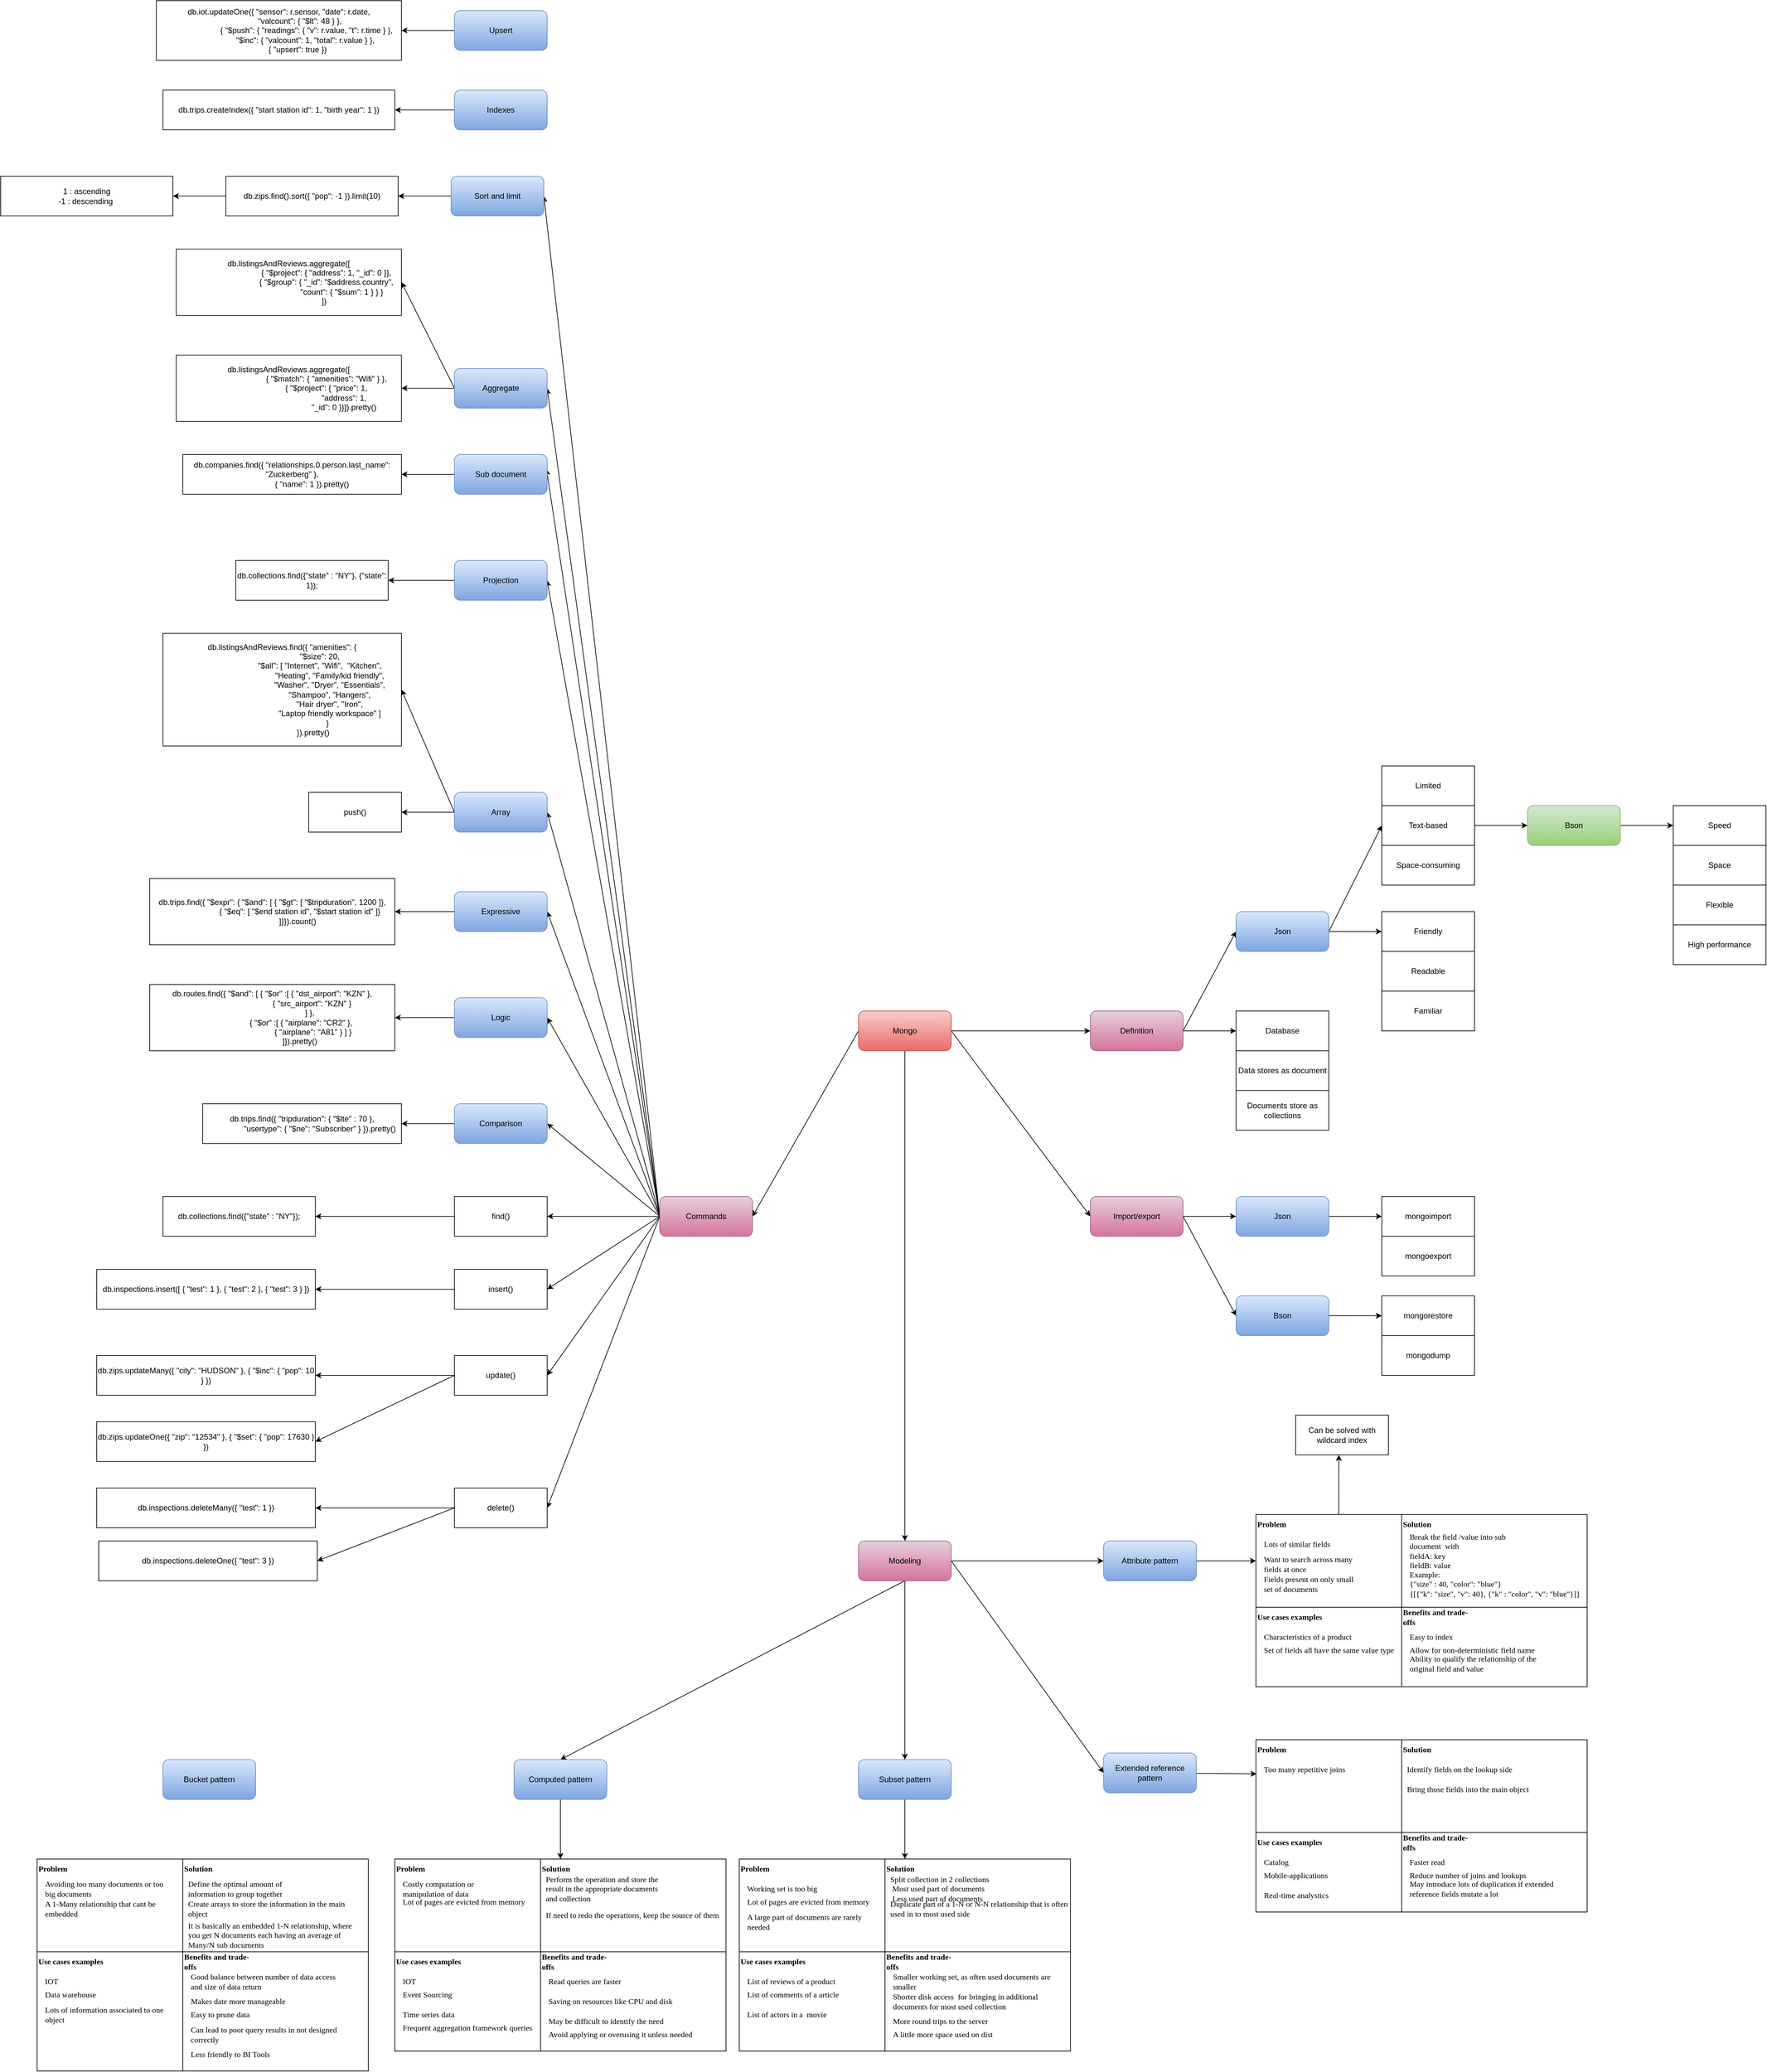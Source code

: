 <mxfile version="15.4.3" type="github">
  <diagram id="vCIeHMtV7OoR4bKzs3Se" name="Page-1">
    <mxGraphModel dx="3018" dy="3072" grid="1" gridSize="10" guides="1" tooltips="1" connect="1" arrows="1" fold="1" page="1" pageScale="1" pageWidth="827" pageHeight="1169" math="0" shadow="0">
      <root>
        <mxCell id="0" />
        <mxCell id="1" parent="0" />
        <mxCell id="be_BAzCO2mw0nIDdy5Vo-3" value="" style="edgeStyle=orthogonalEdgeStyle;rounded=0;orthogonalLoop=1;jettySize=auto;html=1;" edge="1" parent="1" source="be_BAzCO2mw0nIDdy5Vo-1" target="be_BAzCO2mw0nIDdy5Vo-2">
          <mxGeometry relative="1" as="geometry" />
        </mxCell>
        <mxCell id="be_BAzCO2mw0nIDdy5Vo-29" style="edgeStyle=none;rounded=0;orthogonalLoop=1;jettySize=auto;html=1;exitX=1;exitY=0.5;exitDx=0;exitDy=0;entryX=0;entryY=0.5;entryDx=0;entryDy=0;" edge="1" parent="1" source="be_BAzCO2mw0nIDdy5Vo-1" target="be_BAzCO2mw0nIDdy5Vo-28">
          <mxGeometry relative="1" as="geometry" />
        </mxCell>
        <mxCell id="be_BAzCO2mw0nIDdy5Vo-41" style="edgeStyle=none;rounded=0;orthogonalLoop=1;jettySize=auto;html=1;exitX=0;exitY=0.5;exitDx=0;exitDy=0;entryX=1;entryY=0.5;entryDx=0;entryDy=0;" edge="1" parent="1" source="be_BAzCO2mw0nIDdy5Vo-1" target="be_BAzCO2mw0nIDdy5Vo-40">
          <mxGeometry relative="1" as="geometry" />
        </mxCell>
        <mxCell id="be_BAzCO2mw0nIDdy5Vo-111" value="" style="edgeStyle=none;rounded=0;orthogonalLoop=1;jettySize=auto;html=1;fontFamily=Verdana;" edge="1" parent="1" source="be_BAzCO2mw0nIDdy5Vo-1" target="be_BAzCO2mw0nIDdy5Vo-110">
          <mxGeometry relative="1" as="geometry" />
        </mxCell>
        <mxCell id="be_BAzCO2mw0nIDdy5Vo-1" value="Mongo" style="rounded=1;whiteSpace=wrap;html=1;gradientColor=#ea6b66;fillColor=#f8cecc;strokeColor=#b85450;" vertex="1" parent="1">
          <mxGeometry x="320" y="320" width="140" height="60" as="geometry" />
        </mxCell>
        <mxCell id="be_BAzCO2mw0nIDdy5Vo-5" value="" style="edgeStyle=orthogonalEdgeStyle;rounded=0;orthogonalLoop=1;jettySize=auto;html=1;" edge="1" parent="1" source="be_BAzCO2mw0nIDdy5Vo-2" target="be_BAzCO2mw0nIDdy5Vo-4">
          <mxGeometry relative="1" as="geometry" />
        </mxCell>
        <mxCell id="be_BAzCO2mw0nIDdy5Vo-17" style="edgeStyle=none;rounded=0;orthogonalLoop=1;jettySize=auto;html=1;exitX=1;exitY=0.5;exitDx=0;exitDy=0;entryX=0;entryY=0.5;entryDx=0;entryDy=0;" edge="1" parent="1" source="be_BAzCO2mw0nIDdy5Vo-2" target="be_BAzCO2mw0nIDdy5Vo-10">
          <mxGeometry relative="1" as="geometry" />
        </mxCell>
        <mxCell id="be_BAzCO2mw0nIDdy5Vo-2" value="Definition" style="rounded=1;whiteSpace=wrap;html=1;gradientColor=#d5739d;fillColor=#e6d0de;strokeColor=#996185;" vertex="1" parent="1">
          <mxGeometry x="670" y="320" width="140" height="60" as="geometry" />
        </mxCell>
        <mxCell id="be_BAzCO2mw0nIDdy5Vo-4" value="Database" style="rounded=0;whiteSpace=wrap;html=1;" vertex="1" parent="1">
          <mxGeometry x="890" y="320" width="140" height="60" as="geometry" />
        </mxCell>
        <mxCell id="be_BAzCO2mw0nIDdy5Vo-6" value="Data stores as document" style="rounded=0;whiteSpace=wrap;html=1;" vertex="1" parent="1">
          <mxGeometry x="890" y="380" width="140" height="60" as="geometry" />
        </mxCell>
        <mxCell id="be_BAzCO2mw0nIDdy5Vo-7" value="Documents store as collections" style="rounded=0;whiteSpace=wrap;html=1;" vertex="1" parent="1">
          <mxGeometry x="890" y="440" width="140" height="60" as="geometry" />
        </mxCell>
        <mxCell id="be_BAzCO2mw0nIDdy5Vo-12" value="" style="edgeStyle=orthogonalEdgeStyle;rounded=0;orthogonalLoop=1;jettySize=auto;html=1;" edge="1" parent="1" source="be_BAzCO2mw0nIDdy5Vo-10" target="be_BAzCO2mw0nIDdy5Vo-11">
          <mxGeometry relative="1" as="geometry" />
        </mxCell>
        <mxCell id="be_BAzCO2mw0nIDdy5Vo-16" style="rounded=0;orthogonalLoop=1;jettySize=auto;html=1;exitX=1;exitY=0.5;exitDx=0;exitDy=0;entryX=0;entryY=0.5;entryDx=0;entryDy=0;" edge="1" parent="1" source="be_BAzCO2mw0nIDdy5Vo-10" target="be_BAzCO2mw0nIDdy5Vo-15">
          <mxGeometry relative="1" as="geometry" />
        </mxCell>
        <mxCell id="be_BAzCO2mw0nIDdy5Vo-10" value="Json" style="rounded=1;whiteSpace=wrap;html=1;gradientColor=#7ea6e0;fillColor=#dae8fc;strokeColor=#6c8ebf;" vertex="1" parent="1">
          <mxGeometry x="890" y="170" width="140" height="60" as="geometry" />
        </mxCell>
        <mxCell id="be_BAzCO2mw0nIDdy5Vo-11" value="Friendly" style="rounded=0;whiteSpace=wrap;html=1;" vertex="1" parent="1">
          <mxGeometry x="1110" y="170" width="140" height="60" as="geometry" />
        </mxCell>
        <mxCell id="be_BAzCO2mw0nIDdy5Vo-13" value="Readable" style="rounded=0;whiteSpace=wrap;html=1;" vertex="1" parent="1">
          <mxGeometry x="1110" y="230" width="140" height="60" as="geometry" />
        </mxCell>
        <mxCell id="be_BAzCO2mw0nIDdy5Vo-14" value="Familiar" style="rounded=0;whiteSpace=wrap;html=1;" vertex="1" parent="1">
          <mxGeometry x="1110" y="290" width="140" height="60" as="geometry" />
        </mxCell>
        <mxCell id="be_BAzCO2mw0nIDdy5Vo-21" value="" style="edgeStyle=none;rounded=0;orthogonalLoop=1;jettySize=auto;html=1;" edge="1" parent="1" source="be_BAzCO2mw0nIDdy5Vo-15" target="be_BAzCO2mw0nIDdy5Vo-20">
          <mxGeometry relative="1" as="geometry" />
        </mxCell>
        <mxCell id="be_BAzCO2mw0nIDdy5Vo-15" value="Text-based" style="rounded=0;whiteSpace=wrap;html=1;" vertex="1" parent="1">
          <mxGeometry x="1110" y="10" width="140" height="60" as="geometry" />
        </mxCell>
        <mxCell id="be_BAzCO2mw0nIDdy5Vo-18" value="Space-consuming" style="rounded=0;whiteSpace=wrap;html=1;" vertex="1" parent="1">
          <mxGeometry x="1110" y="70" width="140" height="60" as="geometry" />
        </mxCell>
        <mxCell id="be_BAzCO2mw0nIDdy5Vo-19" value="Limited" style="rounded=0;whiteSpace=wrap;html=1;" vertex="1" parent="1">
          <mxGeometry x="1110" y="-50" width="140" height="60" as="geometry" />
        </mxCell>
        <mxCell id="be_BAzCO2mw0nIDdy5Vo-23" value="" style="edgeStyle=none;rounded=0;orthogonalLoop=1;jettySize=auto;html=1;" edge="1" parent="1" source="be_BAzCO2mw0nIDdy5Vo-20" target="be_BAzCO2mw0nIDdy5Vo-22">
          <mxGeometry relative="1" as="geometry" />
        </mxCell>
        <mxCell id="be_BAzCO2mw0nIDdy5Vo-20" value="Bson" style="rounded=1;whiteSpace=wrap;html=1;gradientColor=#97d077;fillColor=#d5e8d4;strokeColor=#82b366;" vertex="1" parent="1">
          <mxGeometry x="1330" y="10" width="140" height="60" as="geometry" />
        </mxCell>
        <mxCell id="be_BAzCO2mw0nIDdy5Vo-22" value="Speed" style="rounded=0;whiteSpace=wrap;html=1;" vertex="1" parent="1">
          <mxGeometry x="1550" y="10" width="140" height="60" as="geometry" />
        </mxCell>
        <mxCell id="be_BAzCO2mw0nIDdy5Vo-24" value="Space" style="rounded=0;whiteSpace=wrap;html=1;" vertex="1" parent="1">
          <mxGeometry x="1550" y="70" width="140" height="60" as="geometry" />
        </mxCell>
        <mxCell id="be_BAzCO2mw0nIDdy5Vo-26" value="Flexible" style="rounded=0;whiteSpace=wrap;html=1;" vertex="1" parent="1">
          <mxGeometry x="1550" y="130" width="140" height="60" as="geometry" />
        </mxCell>
        <mxCell id="be_BAzCO2mw0nIDdy5Vo-27" value="High performance" style="rounded=0;whiteSpace=wrap;html=1;" vertex="1" parent="1">
          <mxGeometry x="1550" y="190" width="140" height="60" as="geometry" />
        </mxCell>
        <mxCell id="be_BAzCO2mw0nIDdy5Vo-31" value="" style="edgeStyle=none;rounded=0;orthogonalLoop=1;jettySize=auto;html=1;" edge="1" parent="1" source="be_BAzCO2mw0nIDdy5Vo-28" target="be_BAzCO2mw0nIDdy5Vo-30">
          <mxGeometry relative="1" as="geometry" />
        </mxCell>
        <mxCell id="be_BAzCO2mw0nIDdy5Vo-33" style="edgeStyle=none;rounded=0;orthogonalLoop=1;jettySize=auto;html=1;exitX=1;exitY=0.5;exitDx=0;exitDy=0;entryX=0;entryY=0.5;entryDx=0;entryDy=0;" edge="1" parent="1" source="be_BAzCO2mw0nIDdy5Vo-28" target="be_BAzCO2mw0nIDdy5Vo-32">
          <mxGeometry relative="1" as="geometry" />
        </mxCell>
        <mxCell id="be_BAzCO2mw0nIDdy5Vo-28" value="Import/export" style="rounded=1;whiteSpace=wrap;html=1;gradientColor=#d5739d;fillColor=#e6d0de;strokeColor=#996185;" vertex="1" parent="1">
          <mxGeometry x="670" y="600" width="140" height="60" as="geometry" />
        </mxCell>
        <mxCell id="be_BAzCO2mw0nIDdy5Vo-35" value="" style="edgeStyle=none;rounded=0;orthogonalLoop=1;jettySize=auto;html=1;" edge="1" parent="1" source="be_BAzCO2mw0nIDdy5Vo-30" target="be_BAzCO2mw0nIDdy5Vo-34">
          <mxGeometry relative="1" as="geometry" />
        </mxCell>
        <mxCell id="be_BAzCO2mw0nIDdy5Vo-30" value="Json" style="rounded=1;whiteSpace=wrap;html=1;gradientColor=#7ea6e0;fillColor=#dae8fc;strokeColor=#6c8ebf;" vertex="1" parent="1">
          <mxGeometry x="890" y="600" width="140" height="60" as="geometry" />
        </mxCell>
        <mxCell id="be_BAzCO2mw0nIDdy5Vo-38" value="" style="edgeStyle=none;rounded=0;orthogonalLoop=1;jettySize=auto;html=1;" edge="1" parent="1" source="be_BAzCO2mw0nIDdy5Vo-32" target="be_BAzCO2mw0nIDdy5Vo-37">
          <mxGeometry relative="1" as="geometry" />
        </mxCell>
        <mxCell id="be_BAzCO2mw0nIDdy5Vo-32" value="Bson" style="rounded=1;whiteSpace=wrap;html=1;gradientColor=#7ea6e0;fillColor=#dae8fc;strokeColor=#6c8ebf;" vertex="1" parent="1">
          <mxGeometry x="890" y="750" width="140" height="60" as="geometry" />
        </mxCell>
        <mxCell id="be_BAzCO2mw0nIDdy5Vo-34" value="mongoimport" style="rounded=0;whiteSpace=wrap;html=1;" vertex="1" parent="1">
          <mxGeometry x="1110" y="600" width="140" height="60" as="geometry" />
        </mxCell>
        <mxCell id="be_BAzCO2mw0nIDdy5Vo-36" value="mongoexport" style="rounded=0;whiteSpace=wrap;html=1;" vertex="1" parent="1">
          <mxGeometry x="1110" y="660" width="140" height="60" as="geometry" />
        </mxCell>
        <mxCell id="be_BAzCO2mw0nIDdy5Vo-37" value="mongorestore" style="rounded=0;whiteSpace=wrap;html=1;" vertex="1" parent="1">
          <mxGeometry x="1110" y="750" width="140" height="60" as="geometry" />
        </mxCell>
        <mxCell id="be_BAzCO2mw0nIDdy5Vo-39" value="mongodump" style="rounded=0;whiteSpace=wrap;html=1;" vertex="1" parent="1">
          <mxGeometry x="1110" y="810" width="140" height="60" as="geometry" />
        </mxCell>
        <mxCell id="be_BAzCO2mw0nIDdy5Vo-43" value="" style="edgeStyle=none;rounded=0;orthogonalLoop=1;jettySize=auto;html=1;" edge="1" parent="1" source="be_BAzCO2mw0nIDdy5Vo-40" target="be_BAzCO2mw0nIDdy5Vo-42">
          <mxGeometry relative="1" as="geometry" />
        </mxCell>
        <mxCell id="be_BAzCO2mw0nIDdy5Vo-51" style="edgeStyle=none;rounded=0;orthogonalLoop=1;jettySize=auto;html=1;exitX=0;exitY=0.5;exitDx=0;exitDy=0;entryX=1;entryY=0.5;entryDx=0;entryDy=0;fontFamily=Verdana;" edge="1" parent="1" source="be_BAzCO2mw0nIDdy5Vo-40" target="be_BAzCO2mw0nIDdy5Vo-46">
          <mxGeometry relative="1" as="geometry" />
        </mxCell>
        <mxCell id="be_BAzCO2mw0nIDdy5Vo-53" style="edgeStyle=none;rounded=0;orthogonalLoop=1;jettySize=auto;html=1;exitX=0;exitY=0.5;exitDx=0;exitDy=0;entryX=1;entryY=0.5;entryDx=0;entryDy=0;fontFamily=Verdana;" edge="1" parent="1" source="be_BAzCO2mw0nIDdy5Vo-40" target="be_BAzCO2mw0nIDdy5Vo-52">
          <mxGeometry relative="1" as="geometry" />
        </mxCell>
        <mxCell id="be_BAzCO2mw0nIDdy5Vo-59" style="edgeStyle=none;rounded=0;orthogonalLoop=1;jettySize=auto;html=1;exitX=0;exitY=0.5;exitDx=0;exitDy=0;entryX=1;entryY=0.5;entryDx=0;entryDy=0;fontFamily=Verdana;" edge="1" parent="1" source="be_BAzCO2mw0nIDdy5Vo-40" target="be_BAzCO2mw0nIDdy5Vo-58">
          <mxGeometry relative="1" as="geometry" />
        </mxCell>
        <mxCell id="be_BAzCO2mw0nIDdy5Vo-65" style="edgeStyle=none;rounded=0;orthogonalLoop=1;jettySize=auto;html=1;exitX=0;exitY=0.5;exitDx=0;exitDy=0;entryX=1;entryY=0.5;entryDx=0;entryDy=0;fontFamily=Verdana;" edge="1" parent="1" source="be_BAzCO2mw0nIDdy5Vo-40" target="be_BAzCO2mw0nIDdy5Vo-64">
          <mxGeometry relative="1" as="geometry" />
        </mxCell>
        <mxCell id="be_BAzCO2mw0nIDdy5Vo-69" style="edgeStyle=none;rounded=0;orthogonalLoop=1;jettySize=auto;html=1;exitX=0;exitY=0.5;exitDx=0;exitDy=0;entryX=1;entryY=0.5;entryDx=0;entryDy=0;fontFamily=Verdana;" edge="1" parent="1" source="be_BAzCO2mw0nIDdy5Vo-40" target="be_BAzCO2mw0nIDdy5Vo-68">
          <mxGeometry relative="1" as="geometry" />
        </mxCell>
        <mxCell id="be_BAzCO2mw0nIDdy5Vo-73" style="edgeStyle=none;rounded=0;orthogonalLoop=1;jettySize=auto;html=1;exitX=0;exitY=0.5;exitDx=0;exitDy=0;entryX=1;entryY=0.5;entryDx=0;entryDy=0;fontFamily=Verdana;" edge="1" parent="1" source="be_BAzCO2mw0nIDdy5Vo-40" target="be_BAzCO2mw0nIDdy5Vo-72">
          <mxGeometry relative="1" as="geometry" />
        </mxCell>
        <mxCell id="be_BAzCO2mw0nIDdy5Vo-77" style="edgeStyle=none;rounded=0;orthogonalLoop=1;jettySize=auto;html=1;exitX=0;exitY=0.5;exitDx=0;exitDy=0;entryX=1;entryY=0.5;entryDx=0;entryDy=0;fontFamily=Verdana;" edge="1" parent="1" source="be_BAzCO2mw0nIDdy5Vo-40" target="be_BAzCO2mw0nIDdy5Vo-76">
          <mxGeometry relative="1" as="geometry" />
        </mxCell>
        <mxCell id="be_BAzCO2mw0nIDdy5Vo-85" style="edgeStyle=none;rounded=0;orthogonalLoop=1;jettySize=auto;html=1;exitX=0;exitY=0.5;exitDx=0;exitDy=0;entryX=1;entryY=0.5;entryDx=0;entryDy=0;fontFamily=Verdana;" edge="1" parent="1" source="be_BAzCO2mw0nIDdy5Vo-40" target="be_BAzCO2mw0nIDdy5Vo-82">
          <mxGeometry relative="1" as="geometry" />
        </mxCell>
        <mxCell id="be_BAzCO2mw0nIDdy5Vo-87" style="edgeStyle=none;rounded=0;orthogonalLoop=1;jettySize=auto;html=1;exitX=0;exitY=0.5;exitDx=0;exitDy=0;entryX=0.993;entryY=0.367;entryDx=0;entryDy=0;entryPerimeter=0;fontFamily=Verdana;" edge="1" parent="1" source="be_BAzCO2mw0nIDdy5Vo-40" target="be_BAzCO2mw0nIDdy5Vo-86">
          <mxGeometry relative="1" as="geometry" />
        </mxCell>
        <mxCell id="be_BAzCO2mw0nIDdy5Vo-96" style="edgeStyle=none;rounded=0;orthogonalLoop=1;jettySize=auto;html=1;exitX=0;exitY=0.5;exitDx=0;exitDy=0;entryX=1;entryY=0.5;entryDx=0;entryDy=0;fontFamily=Verdana;" edge="1" parent="1" source="be_BAzCO2mw0nIDdy5Vo-40" target="be_BAzCO2mw0nIDdy5Vo-90">
          <mxGeometry relative="1" as="geometry" />
        </mxCell>
        <mxCell id="be_BAzCO2mw0nIDdy5Vo-103" style="edgeStyle=none;rounded=0;orthogonalLoop=1;jettySize=auto;html=1;exitX=0;exitY=0.5;exitDx=0;exitDy=0;entryX=1;entryY=0.5;entryDx=0;entryDy=0;fontFamily=Verdana;" edge="1" parent="1" source="be_BAzCO2mw0nIDdy5Vo-40" target="be_BAzCO2mw0nIDdy5Vo-97">
          <mxGeometry relative="1" as="geometry" />
        </mxCell>
        <mxCell id="be_BAzCO2mw0nIDdy5Vo-40" value="Commands" style="rounded=1;whiteSpace=wrap;html=1;gradientColor=#d5739d;fillColor=#e6d0de;strokeColor=#996185;" vertex="1" parent="1">
          <mxGeometry x="20" y="600" width="140" height="60" as="geometry" />
        </mxCell>
        <mxCell id="be_BAzCO2mw0nIDdy5Vo-45" value="" style="edgeStyle=none;rounded=0;orthogonalLoop=1;jettySize=auto;html=1;" edge="1" parent="1" source="be_BAzCO2mw0nIDdy5Vo-42" target="be_BAzCO2mw0nIDdy5Vo-44">
          <mxGeometry relative="1" as="geometry" />
        </mxCell>
        <mxCell id="be_BAzCO2mw0nIDdy5Vo-42" value="find()" style="rounded=0;whiteSpace=wrap;html=1;" vertex="1" parent="1">
          <mxGeometry x="-290" y="600" width="140" height="60" as="geometry" />
        </mxCell>
        <mxCell id="be_BAzCO2mw0nIDdy5Vo-44" value="db.collections.find({&quot;state&quot; : &quot;NY&quot;});" style="rounded=0;whiteSpace=wrap;html=1;" vertex="1" parent="1">
          <mxGeometry x="-730" y="600" width="230" height="60" as="geometry" />
        </mxCell>
        <mxCell id="be_BAzCO2mw0nIDdy5Vo-48" value="" style="edgeStyle=none;rounded=0;orthogonalLoop=1;jettySize=auto;html=1;entryX=1;entryY=0.5;entryDx=0;entryDy=0;" edge="1" parent="1" source="be_BAzCO2mw0nIDdy5Vo-46" target="be_BAzCO2mw0nIDdy5Vo-50">
          <mxGeometry relative="1" as="geometry">
            <mxPoint x="-371.643" y="850" as="targetPoint" />
          </mxGeometry>
        </mxCell>
        <mxCell id="be_BAzCO2mw0nIDdy5Vo-46" value="insert()" style="rounded=0;whiteSpace=wrap;html=1;" vertex="1" parent="1">
          <mxGeometry x="-290" y="710" width="140" height="60" as="geometry" />
        </mxCell>
        <mxCell id="be_BAzCO2mw0nIDdy5Vo-50" value="db.inspections.insert([ { &quot;test&quot;: 1 }, { &quot;test&quot;: 2 }, { &quot;test&quot;: 3 } ])" style="rounded=0;whiteSpace=wrap;html=1;" vertex="1" parent="1">
          <mxGeometry x="-830" y="710" width="330" height="60" as="geometry" />
        </mxCell>
        <mxCell id="be_BAzCO2mw0nIDdy5Vo-55" value="" style="edgeStyle=none;rounded=0;orthogonalLoop=1;jettySize=auto;html=1;fontFamily=Verdana;" edge="1" parent="1" source="be_BAzCO2mw0nIDdy5Vo-52" target="be_BAzCO2mw0nIDdy5Vo-54">
          <mxGeometry relative="1" as="geometry" />
        </mxCell>
        <mxCell id="be_BAzCO2mw0nIDdy5Vo-57" style="edgeStyle=none;rounded=0;orthogonalLoop=1;jettySize=auto;html=1;exitX=0;exitY=0.5;exitDx=0;exitDy=0;entryX=1;entryY=0.5;entryDx=0;entryDy=0;fontFamily=Verdana;" edge="1" parent="1" source="be_BAzCO2mw0nIDdy5Vo-52" target="be_BAzCO2mw0nIDdy5Vo-56">
          <mxGeometry relative="1" as="geometry" />
        </mxCell>
        <mxCell id="be_BAzCO2mw0nIDdy5Vo-52" value="update()" style="rounded=0;whiteSpace=wrap;html=1;" vertex="1" parent="1">
          <mxGeometry x="-290" y="840" width="140" height="60" as="geometry" />
        </mxCell>
        <mxCell id="be_BAzCO2mw0nIDdy5Vo-54" value="db.zips.updateMany({ &quot;city&quot;: &quot;HUDSON&quot; }, { &quot;$inc&quot;: { &quot;pop&quot;: 10 } })" style="rounded=0;whiteSpace=wrap;html=1;" vertex="1" parent="1">
          <mxGeometry x="-830" y="840" width="330" height="60" as="geometry" />
        </mxCell>
        <mxCell id="be_BAzCO2mw0nIDdy5Vo-56" value="db.zips.updateOne({ &quot;zip&quot;: &quot;12534&quot; }, { &quot;$set&quot;: { &quot;pop&quot;: 17630 } })" style="rounded=0;whiteSpace=wrap;html=1;" vertex="1" parent="1">
          <mxGeometry x="-830" y="940" width="330" height="60" as="geometry" />
        </mxCell>
        <mxCell id="be_BAzCO2mw0nIDdy5Vo-61" style="edgeStyle=none;rounded=0;orthogonalLoop=1;jettySize=auto;html=1;entryX=1;entryY=0.5;entryDx=0;entryDy=0;fontFamily=Verdana;" edge="1" parent="1" source="be_BAzCO2mw0nIDdy5Vo-58" target="be_BAzCO2mw0nIDdy5Vo-60">
          <mxGeometry relative="1" as="geometry" />
        </mxCell>
        <mxCell id="be_BAzCO2mw0nIDdy5Vo-63" style="edgeStyle=none;rounded=0;orthogonalLoop=1;jettySize=auto;html=1;exitX=0;exitY=0.5;exitDx=0;exitDy=0;entryX=1;entryY=0.5;entryDx=0;entryDy=0;fontFamily=Verdana;" edge="1" parent="1" source="be_BAzCO2mw0nIDdy5Vo-58" target="be_BAzCO2mw0nIDdy5Vo-62">
          <mxGeometry relative="1" as="geometry" />
        </mxCell>
        <mxCell id="be_BAzCO2mw0nIDdy5Vo-58" value="delete()" style="rounded=0;whiteSpace=wrap;html=1;" vertex="1" parent="1">
          <mxGeometry x="-290" y="1040" width="140" height="60" as="geometry" />
        </mxCell>
        <mxCell id="be_BAzCO2mw0nIDdy5Vo-60" value="db.inspections.deleteMany({ &quot;test&quot;: 1 })" style="rounded=0;whiteSpace=wrap;html=1;" vertex="1" parent="1">
          <mxGeometry x="-830" y="1040" width="330" height="60" as="geometry" />
        </mxCell>
        <mxCell id="be_BAzCO2mw0nIDdy5Vo-62" value="db.inspections.deleteOne({ &quot;test&quot;: 3 })" style="rounded=0;whiteSpace=wrap;html=1;" vertex="1" parent="1">
          <mxGeometry x="-827" y="1120" width="330" height="60" as="geometry" />
        </mxCell>
        <mxCell id="be_BAzCO2mw0nIDdy5Vo-67" value="" style="edgeStyle=none;rounded=0;orthogonalLoop=1;jettySize=auto;html=1;fontFamily=Verdana;" edge="1" parent="1" source="be_BAzCO2mw0nIDdy5Vo-64" target="be_BAzCO2mw0nIDdy5Vo-66">
          <mxGeometry relative="1" as="geometry" />
        </mxCell>
        <mxCell id="be_BAzCO2mw0nIDdy5Vo-64" value="Comparison" style="rounded=1;whiteSpace=wrap;html=1;gradientColor=#7ea6e0;fillColor=#dae8fc;strokeColor=#6c8ebf;" vertex="1" parent="1">
          <mxGeometry x="-290" y="460" width="140" height="60" as="geometry" />
        </mxCell>
        <mxCell id="be_BAzCO2mw0nIDdy5Vo-66" value="db.trips.find({ &quot;tripduration&quot;: { &quot;$lte&quot; : 70 },&#xa;                &quot;usertype&quot;: { &quot;$ne&quot;: &quot;Subscriber&quot; } }).pretty()" style="rounded=0;whiteSpace=wrap;html=1;" vertex="1" parent="1">
          <mxGeometry x="-670" y="460" width="300" height="60" as="geometry" />
        </mxCell>
        <mxCell id="be_BAzCO2mw0nIDdy5Vo-71" value="" style="edgeStyle=none;rounded=0;orthogonalLoop=1;jettySize=auto;html=1;fontFamily=Verdana;" edge="1" parent="1" source="be_BAzCO2mw0nIDdy5Vo-68" target="be_BAzCO2mw0nIDdy5Vo-70">
          <mxGeometry relative="1" as="geometry" />
        </mxCell>
        <mxCell id="be_BAzCO2mw0nIDdy5Vo-68" value="Logic" style="rounded=1;whiteSpace=wrap;html=1;gradientColor=#7ea6e0;fillColor=#dae8fc;strokeColor=#6c8ebf;" vertex="1" parent="1">
          <mxGeometry x="-290" y="300" width="140" height="60" as="geometry" />
        </mxCell>
        <mxCell id="be_BAzCO2mw0nIDdy5Vo-70" value="db.routes.find({ &quot;$and&quot;: [ { &quot;$or&quot; :[ { &quot;dst_airport&quot;: &quot;KZN&quot; },&#xa;                                    { &quot;src_airport&quot;: &quot;KZN&quot; }&#xa;                                  ] },&#xa;                          { &quot;$or&quot; :[ { &quot;airplane&quot;: &quot;CR2&quot; },&#xa;                                     { &quot;airplane&quot;: &quot;A81&quot; } ] }&#xa;                         ]}).pretty()" style="rounded=0;whiteSpace=wrap;html=1;" vertex="1" parent="1">
          <mxGeometry x="-750" y="280" width="370" height="100" as="geometry" />
        </mxCell>
        <mxCell id="be_BAzCO2mw0nIDdy5Vo-75" value="" style="edgeStyle=none;rounded=0;orthogonalLoop=1;jettySize=auto;html=1;fontFamily=Verdana;" edge="1" parent="1" source="be_BAzCO2mw0nIDdy5Vo-72" target="be_BAzCO2mw0nIDdy5Vo-74">
          <mxGeometry relative="1" as="geometry" />
        </mxCell>
        <mxCell id="be_BAzCO2mw0nIDdy5Vo-72" value="Expressive" style="rounded=1;whiteSpace=wrap;html=1;gradientColor=#7ea6e0;fillColor=#dae8fc;strokeColor=#6c8ebf;" vertex="1" parent="1">
          <mxGeometry x="-290" y="140" width="140" height="60" as="geometry" />
        </mxCell>
        <mxCell id="be_BAzCO2mw0nIDdy5Vo-74" value="db.trips.find({ &quot;$expr&quot;: { &quot;$and&quot;: [ { &quot;$gt&quot;: [ &quot;$tripduration&quot;, 1200 ]},&#xa;                         { &quot;$eq&quot;: [ &quot;$end station id&quot;, &quot;$start station id&quot; ]}&#xa;                       ]}}).count()" style="rounded=0;whiteSpace=wrap;html=1;" vertex="1" parent="1">
          <mxGeometry x="-750" y="120" width="370" height="100" as="geometry" />
        </mxCell>
        <mxCell id="be_BAzCO2mw0nIDdy5Vo-79" value="" style="edgeStyle=none;rounded=0;orthogonalLoop=1;jettySize=auto;html=1;fontFamily=Verdana;" edge="1" parent="1" source="be_BAzCO2mw0nIDdy5Vo-76" target="be_BAzCO2mw0nIDdy5Vo-78">
          <mxGeometry relative="1" as="geometry" />
        </mxCell>
        <mxCell id="be_BAzCO2mw0nIDdy5Vo-81" style="edgeStyle=none;rounded=0;orthogonalLoop=1;jettySize=auto;html=1;exitX=0;exitY=0.5;exitDx=0;exitDy=0;entryX=1;entryY=0.5;entryDx=0;entryDy=0;fontFamily=Verdana;" edge="1" parent="1" source="be_BAzCO2mw0nIDdy5Vo-76" target="be_BAzCO2mw0nIDdy5Vo-80">
          <mxGeometry relative="1" as="geometry" />
        </mxCell>
        <mxCell id="be_BAzCO2mw0nIDdy5Vo-76" value="Array" style="rounded=1;whiteSpace=wrap;html=1;gradientColor=#7ea6e0;fillColor=#dae8fc;strokeColor=#6c8ebf;" vertex="1" parent="1">
          <mxGeometry x="-290" y="-10" width="140" height="60" as="geometry" />
        </mxCell>
        <mxCell id="be_BAzCO2mw0nIDdy5Vo-78" value="push()" style="rounded=0;whiteSpace=wrap;html=1;" vertex="1" parent="1">
          <mxGeometry x="-510" y="-10" width="140" height="60" as="geometry" />
        </mxCell>
        <mxCell id="be_BAzCO2mw0nIDdy5Vo-80" value="db.listingsAndReviews.find({ &quot;amenities&quot;: {&#xa;                                  &quot;$size&quot;: 20,&#xa;                                  &quot;$all&quot;: [ &quot;Internet&quot;, &quot;Wifi&quot;,  &quot;Kitchen&quot;,&#xa;                                           &quot;Heating&quot;, &quot;Family/kid friendly&quot;,&#xa;                                           &quot;Washer&quot;, &quot;Dryer&quot;, &quot;Essentials&quot;,&#xa;                                           &quot;Shampoo&quot;, &quot;Hangers&quot;,&#xa;                                           &quot;Hair dryer&quot;, &quot;Iron&quot;,&#xa;                                           &quot;Laptop friendly workspace&quot; ]&#xa;                                         }&#xa;                            }).pretty()" style="rounded=0;whiteSpace=wrap;html=1;" vertex="1" parent="1">
          <mxGeometry x="-730" y="-250" width="360" height="170" as="geometry" />
        </mxCell>
        <mxCell id="be_BAzCO2mw0nIDdy5Vo-84" value="" style="edgeStyle=none;rounded=0;orthogonalLoop=1;jettySize=auto;html=1;fontFamily=Verdana;" edge="1" parent="1" source="be_BAzCO2mw0nIDdy5Vo-82" target="be_BAzCO2mw0nIDdy5Vo-83">
          <mxGeometry relative="1" as="geometry" />
        </mxCell>
        <mxCell id="be_BAzCO2mw0nIDdy5Vo-82" value="Projection" style="rounded=1;whiteSpace=wrap;html=1;gradientColor=#7ea6e0;fillColor=#dae8fc;strokeColor=#6c8ebf;" vertex="1" parent="1">
          <mxGeometry x="-290" y="-360" width="140" height="60" as="geometry" />
        </mxCell>
        <mxCell id="be_BAzCO2mw0nIDdy5Vo-83" value="db.collections.find({&quot;state&quot; : &quot;NY&quot;}, {&quot;state&quot;: 1});" style="rounded=0;whiteSpace=wrap;html=1;" vertex="1" parent="1">
          <mxGeometry x="-620" y="-360" width="230" height="60" as="geometry" />
        </mxCell>
        <mxCell id="be_BAzCO2mw0nIDdy5Vo-89" value="" style="edgeStyle=none;rounded=0;orthogonalLoop=1;jettySize=auto;html=1;fontFamily=Verdana;" edge="1" parent="1" source="be_BAzCO2mw0nIDdy5Vo-86" target="be_BAzCO2mw0nIDdy5Vo-88">
          <mxGeometry relative="1" as="geometry" />
        </mxCell>
        <mxCell id="be_BAzCO2mw0nIDdy5Vo-86" value="Sub document" style="rounded=1;whiteSpace=wrap;html=1;gradientColor=#7ea6e0;fillColor=#dae8fc;strokeColor=#6c8ebf;" vertex="1" parent="1">
          <mxGeometry x="-290" y="-520" width="140" height="60" as="geometry" />
        </mxCell>
        <mxCell id="be_BAzCO2mw0nIDdy5Vo-88" value="db.companies.find({ &quot;relationships.0.person.last_name&quot;: &quot;Zuckerberg&quot; },&#xa;                  { &quot;name&quot;: 1 }).pretty()" style="rounded=0;whiteSpace=wrap;html=1;" vertex="1" parent="1">
          <mxGeometry x="-700" y="-520" width="330" height="60" as="geometry" />
        </mxCell>
        <mxCell id="be_BAzCO2mw0nIDdy5Vo-93" value="" style="edgeStyle=none;rounded=0;orthogonalLoop=1;jettySize=auto;html=1;fontFamily=Verdana;" edge="1" parent="1" source="be_BAzCO2mw0nIDdy5Vo-90" target="be_BAzCO2mw0nIDdy5Vo-92">
          <mxGeometry relative="1" as="geometry" />
        </mxCell>
        <mxCell id="be_BAzCO2mw0nIDdy5Vo-95" style="edgeStyle=none;rounded=0;orthogonalLoop=1;jettySize=auto;html=1;exitX=0;exitY=0.5;exitDx=0;exitDy=0;entryX=1;entryY=0.5;entryDx=0;entryDy=0;fontFamily=Verdana;" edge="1" parent="1" source="be_BAzCO2mw0nIDdy5Vo-90" target="be_BAzCO2mw0nIDdy5Vo-94">
          <mxGeometry relative="1" as="geometry" />
        </mxCell>
        <mxCell id="be_BAzCO2mw0nIDdy5Vo-90" value="Aggregate" style="rounded=1;whiteSpace=wrap;html=1;gradientColor=#7ea6e0;fillColor=#dae8fc;strokeColor=#6c8ebf;" vertex="1" parent="1">
          <mxGeometry x="-290" y="-650" width="140" height="60" as="geometry" />
        </mxCell>
        <mxCell id="be_BAzCO2mw0nIDdy5Vo-92" value="db.listingsAndReviews.aggregate([&#xa;                                  { &quot;$match&quot;: { &quot;amenities&quot;: &quot;Wifi&quot; } },&#xa;                                  { &quot;$project&quot;: { &quot;price&quot;: 1,&#xa;                                                  &quot;address&quot;: 1,&#xa;                                                  &quot;_id&quot;: 0 }}]).pretty()" style="rounded=0;whiteSpace=wrap;html=1;" vertex="1" parent="1">
          <mxGeometry x="-710" y="-670" width="340" height="100" as="geometry" />
        </mxCell>
        <mxCell id="be_BAzCO2mw0nIDdy5Vo-94" value="db.listingsAndReviews.aggregate([&#xa;                                  { &quot;$project&quot;: { &quot;address&quot;: 1, &quot;_id&quot;: 0 }},&#xa;                                  { &quot;$group&quot;: { &quot;_id&quot;: &quot;$address.country&quot;,&#xa;                                                &quot;count&quot;: { &quot;$sum&quot;: 1 } } }&#xa;                                ])" style="rounded=0;whiteSpace=wrap;html=1;" vertex="1" parent="1">
          <mxGeometry x="-710" y="-830" width="340" height="100" as="geometry" />
        </mxCell>
        <mxCell id="be_BAzCO2mw0nIDdy5Vo-99" value="" style="edgeStyle=none;rounded=0;orthogonalLoop=1;jettySize=auto;html=1;fontFamily=Verdana;" edge="1" parent="1" source="be_BAzCO2mw0nIDdy5Vo-97" target="be_BAzCO2mw0nIDdy5Vo-98">
          <mxGeometry relative="1" as="geometry" />
        </mxCell>
        <mxCell id="be_BAzCO2mw0nIDdy5Vo-97" value="Sort and limit" style="rounded=1;whiteSpace=wrap;html=1;gradientColor=#7ea6e0;fillColor=#dae8fc;strokeColor=#6c8ebf;" vertex="1" parent="1">
          <mxGeometry x="-295" y="-940" width="140" height="60" as="geometry" />
        </mxCell>
        <mxCell id="be_BAzCO2mw0nIDdy5Vo-102" value="" style="edgeStyle=none;rounded=0;orthogonalLoop=1;jettySize=auto;html=1;fontFamily=Verdana;" edge="1" parent="1" source="be_BAzCO2mw0nIDdy5Vo-98" target="be_BAzCO2mw0nIDdy5Vo-101">
          <mxGeometry relative="1" as="geometry" />
        </mxCell>
        <mxCell id="be_BAzCO2mw0nIDdy5Vo-98" value="db.zips.find().sort({ &quot;pop&quot;: -1 }).limit(10)" style="rounded=0;whiteSpace=wrap;html=1;" vertex="1" parent="1">
          <mxGeometry x="-635" y="-940" width="260" height="60" as="geometry" />
        </mxCell>
        <mxCell id="be_BAzCO2mw0nIDdy5Vo-101" value="1 : ascending&lt;br&gt;-1 : descending&amp;nbsp;" style="rounded=0;whiteSpace=wrap;html=1;" vertex="1" parent="1">
          <mxGeometry x="-975" y="-940" width="260" height="60" as="geometry" />
        </mxCell>
        <mxCell id="be_BAzCO2mw0nIDdy5Vo-106" value="" style="edgeStyle=none;rounded=0;orthogonalLoop=1;jettySize=auto;html=1;fontFamily=Verdana;" edge="1" parent="1" source="be_BAzCO2mw0nIDdy5Vo-104" target="be_BAzCO2mw0nIDdy5Vo-105">
          <mxGeometry relative="1" as="geometry" />
        </mxCell>
        <mxCell id="be_BAzCO2mw0nIDdy5Vo-104" value="Indexes" style="rounded=1;whiteSpace=wrap;html=1;gradientColor=#7ea6e0;fillColor=#dae8fc;strokeColor=#6c8ebf;" vertex="1" parent="1">
          <mxGeometry x="-290" y="-1070" width="140" height="60" as="geometry" />
        </mxCell>
        <mxCell id="be_BAzCO2mw0nIDdy5Vo-105" value="db.trips.createIndex({ &quot;start station id&quot;: 1, &quot;birth year&quot;: 1 })" style="rounded=0;whiteSpace=wrap;html=1;" vertex="1" parent="1">
          <mxGeometry x="-730" y="-1070" width="350" height="60" as="geometry" />
        </mxCell>
        <mxCell id="be_BAzCO2mw0nIDdy5Vo-109" value="" style="edgeStyle=none;rounded=0;orthogonalLoop=1;jettySize=auto;html=1;fontFamily=Verdana;" edge="1" parent="1" source="be_BAzCO2mw0nIDdy5Vo-107" target="be_BAzCO2mw0nIDdy5Vo-108">
          <mxGeometry relative="1" as="geometry" />
        </mxCell>
        <mxCell id="be_BAzCO2mw0nIDdy5Vo-107" value="Upsert" style="rounded=1;whiteSpace=wrap;html=1;gradientColor=#7ea6e0;fillColor=#dae8fc;strokeColor=#6c8ebf;" vertex="1" parent="1">
          <mxGeometry x="-290" y="-1190" width="140" height="60" as="geometry" />
        </mxCell>
        <mxCell id="be_BAzCO2mw0nIDdy5Vo-108" value="db.iot.updateOne({ &quot;sensor&quot;: r.sensor, &quot;date&quot;: r.date,&#xa;                   &quot;valcount&quot;: { &quot;$lt&quot;: 48 } },&#xa;                         { &quot;$push&quot;: { &quot;readings&quot;: { &quot;v&quot;: r.value, &quot;t&quot;: r.time } },&#xa;                        &quot;$inc&quot;: { &quot;valcount&quot;: 1, &quot;total&quot;: r.value } },&#xa;                 { &quot;upsert&quot;: true })" style="rounded=0;whiteSpace=wrap;html=1;" vertex="1" parent="1">
          <mxGeometry x="-740" y="-1205" width="370" height="90" as="geometry" />
        </mxCell>
        <mxCell id="be_BAzCO2mw0nIDdy5Vo-113" value="" style="edgeStyle=none;rounded=0;orthogonalLoop=1;jettySize=auto;html=1;fontFamily=Verdana;" edge="1" parent="1" source="be_BAzCO2mw0nIDdy5Vo-110" target="be_BAzCO2mw0nIDdy5Vo-112">
          <mxGeometry relative="1" as="geometry" />
        </mxCell>
        <mxCell id="be_BAzCO2mw0nIDdy5Vo-187" style="edgeStyle=none;rounded=0;orthogonalLoop=1;jettySize=auto;html=1;exitX=1;exitY=0.5;exitDx=0;exitDy=0;entryX=0;entryY=0.5;entryDx=0;entryDy=0;fontFamily=Verdana;" edge="1" parent="1" source="be_BAzCO2mw0nIDdy5Vo-110" target="be_BAzCO2mw0nIDdy5Vo-140">
          <mxGeometry relative="1" as="geometry" />
        </mxCell>
        <mxCell id="be_BAzCO2mw0nIDdy5Vo-191" style="edgeStyle=none;rounded=0;orthogonalLoop=1;jettySize=auto;html=1;entryX=0.5;entryY=0;entryDx=0;entryDy=0;fontFamily=Verdana;" edge="1" parent="1" source="be_BAzCO2mw0nIDdy5Vo-110" target="be_BAzCO2mw0nIDdy5Vo-188">
          <mxGeometry relative="1" as="geometry" />
        </mxCell>
        <mxCell id="be_BAzCO2mw0nIDdy5Vo-263" style="edgeStyle=none;rounded=0;orthogonalLoop=1;jettySize=auto;html=1;exitX=0.5;exitY=1;exitDx=0;exitDy=0;entryX=0.5;entryY=0;entryDx=0;entryDy=0;fontFamily=Verdana;" edge="1" parent="1" source="be_BAzCO2mw0nIDdy5Vo-110" target="be_BAzCO2mw0nIDdy5Vo-242">
          <mxGeometry relative="1" as="geometry" />
        </mxCell>
        <mxCell id="be_BAzCO2mw0nIDdy5Vo-110" value="Modeling" style="rounded=1;whiteSpace=wrap;html=1;gradientColor=#d5739d;fillColor=#e6d0de;strokeColor=#996185;" vertex="1" parent="1">
          <mxGeometry x="320" y="1120" width="140" height="60" as="geometry" />
        </mxCell>
        <mxCell id="be_BAzCO2mw0nIDdy5Vo-137" value="" style="edgeStyle=none;rounded=0;orthogonalLoop=1;jettySize=auto;html=1;fontFamily=Verdana;" edge="1" parent="1" source="be_BAzCO2mw0nIDdy5Vo-112">
          <mxGeometry relative="1" as="geometry">
            <mxPoint x="920" y="1150" as="targetPoint" />
          </mxGeometry>
        </mxCell>
        <mxCell id="be_BAzCO2mw0nIDdy5Vo-112" value="Attribute pattern" style="rounded=1;whiteSpace=wrap;html=1;gradientColor=#7ea6e0;fillColor=#dae8fc;strokeColor=#6c8ebf;" vertex="1" parent="1">
          <mxGeometry x="690" y="1120" width="140" height="60" as="geometry" />
        </mxCell>
        <mxCell id="be_BAzCO2mw0nIDdy5Vo-136" value="" style="group" vertex="1" connectable="0" parent="1">
          <mxGeometry x="920" y="1080" width="500" height="260" as="geometry" />
        </mxCell>
        <mxCell id="be_BAzCO2mw0nIDdy5Vo-118" value="" style="shape=internalStorage;whiteSpace=wrap;html=1;backgroundOutline=1;rounded=0;fontFamily=Verdana;dx=220;dy=140;" vertex="1" parent="be_BAzCO2mw0nIDdy5Vo-136">
          <mxGeometry width="500" height="260" as="geometry" />
        </mxCell>
        <mxCell id="be_BAzCO2mw0nIDdy5Vo-119" value="Problem" style="text;html=1;strokeColor=none;fillColor=none;align=left;verticalAlign=middle;whiteSpace=wrap;rounded=0;fontFamily=Verdana;fontStyle=1" vertex="1" parent="be_BAzCO2mw0nIDdy5Vo-136">
          <mxGeometry width="60" height="30" as="geometry" />
        </mxCell>
        <mxCell id="be_BAzCO2mw0nIDdy5Vo-120" value="Lots of similar fields" style="text;html=1;strokeColor=none;fillColor=none;align=left;verticalAlign=middle;whiteSpace=wrap;rounded=0;fontFamily=Verdana;" vertex="1" parent="be_BAzCO2mw0nIDdy5Vo-136">
          <mxGeometry x="10" y="30" width="150" height="30" as="geometry" />
        </mxCell>
        <mxCell id="be_BAzCO2mw0nIDdy5Vo-121" value="Want to search across many fields at once" style="text;html=1;strokeColor=none;fillColor=none;align=left;verticalAlign=middle;whiteSpace=wrap;rounded=0;fontFamily=Verdana;" vertex="1" parent="be_BAzCO2mw0nIDdy5Vo-136">
          <mxGeometry x="10" y="60" width="150" height="30" as="geometry" />
        </mxCell>
        <mxCell id="be_BAzCO2mw0nIDdy5Vo-122" value="Fields present on only small set of documents" style="text;html=1;strokeColor=none;fillColor=none;align=left;verticalAlign=middle;whiteSpace=wrap;rounded=0;fontFamily=Verdana;" vertex="1" parent="be_BAzCO2mw0nIDdy5Vo-136">
          <mxGeometry x="10" y="90" width="150" height="30" as="geometry" />
        </mxCell>
        <mxCell id="be_BAzCO2mw0nIDdy5Vo-124" value="Solution" style="text;html=1;strokeColor=none;fillColor=none;align=left;verticalAlign=middle;whiteSpace=wrap;rounded=0;fontFamily=Verdana;fontStyle=1" vertex="1" parent="be_BAzCO2mw0nIDdy5Vo-136">
          <mxGeometry x="220" width="60" height="30" as="geometry" />
        </mxCell>
        <mxCell id="be_BAzCO2mw0nIDdy5Vo-125" value="Break the field /value into sub document&amp;nbsp; with&lt;br&gt;fieldA: key&lt;br&gt;fieldB: value" style="text;html=1;strokeColor=none;fillColor=none;align=left;verticalAlign=middle;whiteSpace=wrap;rounded=0;fontFamily=Verdana;" vertex="1" parent="be_BAzCO2mw0nIDdy5Vo-136">
          <mxGeometry x="230" y="40" width="190" height="30" as="geometry" />
        </mxCell>
        <mxCell id="be_BAzCO2mw0nIDdy5Vo-126" value="Example:&amp;nbsp;&lt;br&gt;{&quot;size&quot; : 40, &quot;color&quot;: &quot;blue&quot;}&lt;br&gt;{[{&quot;k&quot;: &quot;size&quot;, &quot;v&quot;: 40}, {&quot;k&quot; : &quot;color&quot;, &quot;v&quot;: &quot;blue&quot;}]}" style="text;html=1;strokeColor=none;fillColor=none;align=left;verticalAlign=middle;whiteSpace=wrap;rounded=0;fontFamily=Verdana;" vertex="1" parent="be_BAzCO2mw0nIDdy5Vo-136">
          <mxGeometry x="230" y="90" width="270" height="30" as="geometry" />
        </mxCell>
        <mxCell id="be_BAzCO2mw0nIDdy5Vo-127" value="Use cases examples" style="text;html=1;strokeColor=none;fillColor=none;align=left;verticalAlign=middle;whiteSpace=wrap;rounded=0;fontFamily=Verdana;fontStyle=1" vertex="1" parent="be_BAzCO2mw0nIDdy5Vo-136">
          <mxGeometry y="140" width="110" height="30" as="geometry" />
        </mxCell>
        <mxCell id="be_BAzCO2mw0nIDdy5Vo-128" value="Characteristics of a product" style="text;html=1;strokeColor=none;fillColor=none;align=left;verticalAlign=middle;whiteSpace=wrap;rounded=0;fontFamily=Verdana;" vertex="1" parent="be_BAzCO2mw0nIDdy5Vo-136">
          <mxGeometry x="10" y="170" width="150" height="30" as="geometry" />
        </mxCell>
        <mxCell id="be_BAzCO2mw0nIDdy5Vo-130" value="Set of fields all have the same value type" style="text;html=1;strokeColor=none;fillColor=none;align=left;verticalAlign=middle;whiteSpace=wrap;rounded=0;fontFamily=Verdana;" vertex="1" parent="be_BAzCO2mw0nIDdy5Vo-136">
          <mxGeometry x="10" y="190" width="200" height="30" as="geometry" />
        </mxCell>
        <mxCell id="be_BAzCO2mw0nIDdy5Vo-131" value="Benefits and trade-offs" style="text;html=1;strokeColor=none;fillColor=none;align=left;verticalAlign=middle;whiteSpace=wrap;rounded=0;fontFamily=Verdana;fontStyle=1" vertex="1" parent="be_BAzCO2mw0nIDdy5Vo-136">
          <mxGeometry x="220" y="140" width="110" height="30" as="geometry" />
        </mxCell>
        <mxCell id="be_BAzCO2mw0nIDdy5Vo-132" value="Easy to index" style="text;html=1;strokeColor=none;fillColor=none;align=left;verticalAlign=middle;whiteSpace=wrap;rounded=0;fontFamily=Verdana;" vertex="1" parent="be_BAzCO2mw0nIDdy5Vo-136">
          <mxGeometry x="230" y="170" width="150" height="30" as="geometry" />
        </mxCell>
        <mxCell id="be_BAzCO2mw0nIDdy5Vo-133" value="Allow for non-deterministic field name" style="text;html=1;strokeColor=none;fillColor=none;align=left;verticalAlign=middle;whiteSpace=wrap;rounded=0;fontFamily=Verdana;" vertex="1" parent="be_BAzCO2mw0nIDdy5Vo-136">
          <mxGeometry x="230" y="190" width="230" height="30" as="geometry" />
        </mxCell>
        <mxCell id="be_BAzCO2mw0nIDdy5Vo-135" value="Ability to qualify the relationship of the original field and value" style="text;html=1;strokeColor=none;fillColor=none;align=left;verticalAlign=middle;whiteSpace=wrap;rounded=0;fontFamily=Verdana;" vertex="1" parent="be_BAzCO2mw0nIDdy5Vo-136">
          <mxGeometry x="230" y="210" width="230" height="30" as="geometry" />
        </mxCell>
        <mxCell id="be_BAzCO2mw0nIDdy5Vo-138" style="edgeStyle=none;rounded=0;orthogonalLoop=1;jettySize=auto;html=1;exitX=0.25;exitY=0;exitDx=0;exitDy=0;fontFamily=Verdana;" edge="1" parent="1" source="be_BAzCO2mw0nIDdy5Vo-118">
          <mxGeometry relative="1" as="geometry">
            <mxPoint x="1045.143" y="990" as="targetPoint" />
          </mxGeometry>
        </mxCell>
        <mxCell id="be_BAzCO2mw0nIDdy5Vo-139" value="Can be solved with wildcard index" style="rounded=0;whiteSpace=wrap;html=1;" vertex="1" parent="1">
          <mxGeometry x="980" y="930" width="140" height="60" as="geometry" />
        </mxCell>
        <mxCell id="be_BAzCO2mw0nIDdy5Vo-186" value="" style="edgeStyle=none;rounded=0;orthogonalLoop=1;jettySize=auto;html=1;fontFamily=Verdana;entryX=0.002;entryY=0.198;entryDx=0;entryDy=0;entryPerimeter=0;" edge="1" parent="1" source="be_BAzCO2mw0nIDdy5Vo-140" target="be_BAzCO2mw0nIDdy5Vo-142">
          <mxGeometry relative="1" as="geometry" />
        </mxCell>
        <mxCell id="be_BAzCO2mw0nIDdy5Vo-140" value="Extended reference pattern" style="rounded=1;whiteSpace=wrap;html=1;gradientColor=#7ea6e0;fillColor=#dae8fc;strokeColor=#6c8ebf;" vertex="1" parent="1">
          <mxGeometry x="690" y="1440" width="140" height="60" as="geometry" />
        </mxCell>
        <mxCell id="be_BAzCO2mw0nIDdy5Vo-141" value="" style="group" vertex="1" connectable="0" parent="1">
          <mxGeometry x="920" y="1420" width="500" height="260" as="geometry" />
        </mxCell>
        <mxCell id="be_BAzCO2mw0nIDdy5Vo-142" value="" style="shape=internalStorage;whiteSpace=wrap;html=1;backgroundOutline=1;rounded=0;fontFamily=Verdana;dx=220;dy=140;" vertex="1" parent="be_BAzCO2mw0nIDdy5Vo-141">
          <mxGeometry width="500" height="260" as="geometry" />
        </mxCell>
        <mxCell id="be_BAzCO2mw0nIDdy5Vo-143" value="Problem" style="text;html=1;strokeColor=none;fillColor=none;align=left;verticalAlign=middle;whiteSpace=wrap;rounded=0;fontFamily=Verdana;fontStyle=1" vertex="1" parent="be_BAzCO2mw0nIDdy5Vo-141">
          <mxGeometry width="60" height="30" as="geometry" />
        </mxCell>
        <mxCell id="be_BAzCO2mw0nIDdy5Vo-144" value="Too many repetitive joins" style="text;html=1;strokeColor=none;fillColor=none;align=left;verticalAlign=middle;whiteSpace=wrap;rounded=0;fontFamily=Verdana;" vertex="1" parent="be_BAzCO2mw0nIDdy5Vo-141">
          <mxGeometry x="10" y="30" width="150" height="30" as="geometry" />
        </mxCell>
        <mxCell id="be_BAzCO2mw0nIDdy5Vo-147" value="Solution" style="text;html=1;strokeColor=none;fillColor=none;align=left;verticalAlign=middle;whiteSpace=wrap;rounded=0;fontFamily=Verdana;fontStyle=1" vertex="1" parent="be_BAzCO2mw0nIDdy5Vo-141">
          <mxGeometry x="220" width="60" height="30" as="geometry" />
        </mxCell>
        <mxCell id="be_BAzCO2mw0nIDdy5Vo-148" value="Identify fields on the lookup side" style="text;html=1;strokeColor=none;fillColor=none;align=left;verticalAlign=middle;whiteSpace=wrap;rounded=0;fontFamily=Verdana;" vertex="1" parent="be_BAzCO2mw0nIDdy5Vo-141">
          <mxGeometry x="226" y="30" width="190" height="30" as="geometry" />
        </mxCell>
        <mxCell id="be_BAzCO2mw0nIDdy5Vo-149" value="Bring those fields into the main object" style="text;html=1;strokeColor=none;fillColor=none;align=left;verticalAlign=middle;whiteSpace=wrap;rounded=0;fontFamily=Verdana;" vertex="1" parent="be_BAzCO2mw0nIDdy5Vo-141">
          <mxGeometry x="226" y="60" width="270" height="30" as="geometry" />
        </mxCell>
        <mxCell id="be_BAzCO2mw0nIDdy5Vo-150" value="Use cases examples" style="text;html=1;strokeColor=none;fillColor=none;align=left;verticalAlign=middle;whiteSpace=wrap;rounded=0;fontFamily=Verdana;fontStyle=1" vertex="1" parent="be_BAzCO2mw0nIDdy5Vo-141">
          <mxGeometry y="140" width="110" height="30" as="geometry" />
        </mxCell>
        <mxCell id="be_BAzCO2mw0nIDdy5Vo-151" value="Catalog" style="text;html=1;strokeColor=none;fillColor=none;align=left;verticalAlign=middle;whiteSpace=wrap;rounded=0;fontFamily=Verdana;" vertex="1" parent="be_BAzCO2mw0nIDdy5Vo-141">
          <mxGeometry x="10" y="170" width="150" height="30" as="geometry" />
        </mxCell>
        <mxCell id="be_BAzCO2mw0nIDdy5Vo-152" value="Mobile-applications" style="text;html=1;strokeColor=none;fillColor=none;align=left;verticalAlign=middle;whiteSpace=wrap;rounded=0;fontFamily=Verdana;" vertex="1" parent="be_BAzCO2mw0nIDdy5Vo-141">
          <mxGeometry x="10" y="190" width="200" height="30" as="geometry" />
        </mxCell>
        <mxCell id="be_BAzCO2mw0nIDdy5Vo-153" value="Benefits and trade-offs" style="text;html=1;strokeColor=none;fillColor=none;align=left;verticalAlign=middle;whiteSpace=wrap;rounded=0;fontFamily=Verdana;fontStyle=1" vertex="1" parent="be_BAzCO2mw0nIDdy5Vo-141">
          <mxGeometry x="220" y="140" width="110" height="30" as="geometry" />
        </mxCell>
        <mxCell id="be_BAzCO2mw0nIDdy5Vo-154" value="Faster read" style="text;html=1;strokeColor=none;fillColor=none;align=left;verticalAlign=middle;whiteSpace=wrap;rounded=0;fontFamily=Verdana;" vertex="1" parent="be_BAzCO2mw0nIDdy5Vo-141">
          <mxGeometry x="230" y="170" width="150" height="30" as="geometry" />
        </mxCell>
        <mxCell id="be_BAzCO2mw0nIDdy5Vo-155" value="Reduce number of joins and lookups" style="text;html=1;strokeColor=none;fillColor=none;align=left;verticalAlign=middle;whiteSpace=wrap;rounded=0;fontFamily=Verdana;" vertex="1" parent="be_BAzCO2mw0nIDdy5Vo-141">
          <mxGeometry x="230" y="190" width="230" height="30" as="geometry" />
        </mxCell>
        <mxCell id="be_BAzCO2mw0nIDdy5Vo-156" value="May introduce lots of duplication if extended reference fields mutate a lot" style="text;html=1;strokeColor=none;fillColor=none;align=left;verticalAlign=middle;whiteSpace=wrap;rounded=0;fontFamily=Verdana;" vertex="1" parent="be_BAzCO2mw0nIDdy5Vo-141">
          <mxGeometry x="230" y="210" width="230" height="30" as="geometry" />
        </mxCell>
        <mxCell id="be_BAzCO2mw0nIDdy5Vo-185" value="Real-time analystics" style="text;html=1;strokeColor=none;fillColor=none;align=left;verticalAlign=middle;whiteSpace=wrap;rounded=0;fontFamily=Verdana;" vertex="1" parent="be_BAzCO2mw0nIDdy5Vo-141">
          <mxGeometry x="10" y="220" width="200" height="30" as="geometry" />
        </mxCell>
        <mxCell id="be_BAzCO2mw0nIDdy5Vo-207" value="" style="edgeStyle=none;rounded=0;orthogonalLoop=1;jettySize=auto;html=1;fontFamily=Verdana;" edge="1" parent="1" source="be_BAzCO2mw0nIDdy5Vo-188" target="be_BAzCO2mw0nIDdy5Vo-196">
          <mxGeometry relative="1" as="geometry" />
        </mxCell>
        <mxCell id="be_BAzCO2mw0nIDdy5Vo-188" value="Subset pattern" style="rounded=1;whiteSpace=wrap;html=1;gradientColor=#7ea6e0;fillColor=#dae8fc;strokeColor=#6c8ebf;" vertex="1" parent="1">
          <mxGeometry x="320" y="1450" width="140" height="60" as="geometry" />
        </mxCell>
        <mxCell id="be_BAzCO2mw0nIDdy5Vo-192" value="" style="group" vertex="1" connectable="0" parent="1">
          <mxGeometry x="140" y="1600" width="500" height="290" as="geometry" />
        </mxCell>
        <mxCell id="be_BAzCO2mw0nIDdy5Vo-193" value="" style="shape=internalStorage;whiteSpace=wrap;html=1;backgroundOutline=1;rounded=0;fontFamily=Verdana;dx=220;dy=140;" vertex="1" parent="be_BAzCO2mw0nIDdy5Vo-192">
          <mxGeometry width="500" height="290" as="geometry" />
        </mxCell>
        <mxCell id="be_BAzCO2mw0nIDdy5Vo-194" value="Problem" style="text;html=1;strokeColor=none;fillColor=none;align=left;verticalAlign=middle;whiteSpace=wrap;rounded=0;fontFamily=Verdana;fontStyle=1" vertex="1" parent="be_BAzCO2mw0nIDdy5Vo-192">
          <mxGeometry width="60" height="30" as="geometry" />
        </mxCell>
        <mxCell id="be_BAzCO2mw0nIDdy5Vo-195" value="Working set is too big" style="text;html=1;strokeColor=none;fillColor=none;align=left;verticalAlign=middle;whiteSpace=wrap;rounded=0;fontFamily=Verdana;" vertex="1" parent="be_BAzCO2mw0nIDdy5Vo-192">
          <mxGeometry x="10" y="30" width="150" height="30" as="geometry" />
        </mxCell>
        <mxCell id="be_BAzCO2mw0nIDdy5Vo-196" value="Solution" style="text;html=1;strokeColor=none;fillColor=none;align=left;verticalAlign=middle;whiteSpace=wrap;rounded=0;fontFamily=Verdana;fontStyle=1" vertex="1" parent="be_BAzCO2mw0nIDdy5Vo-192">
          <mxGeometry x="220" width="60" height="30" as="geometry" />
        </mxCell>
        <mxCell id="be_BAzCO2mw0nIDdy5Vo-197" value="Split collection in 2 collections&lt;br&gt;&lt;span style=&quot;white-space: pre&quot;&gt;	&lt;/span&gt;Most used part of documents&lt;br&gt;&lt;span style=&quot;white-space: pre&quot;&gt;	&lt;/span&gt;Less used part of documents" style="text;html=1;strokeColor=none;fillColor=none;align=left;verticalAlign=middle;whiteSpace=wrap;rounded=0;fontFamily=Verdana;" vertex="1" parent="be_BAzCO2mw0nIDdy5Vo-192">
          <mxGeometry x="226" y="30" width="190" height="30" as="geometry" />
        </mxCell>
        <mxCell id="be_BAzCO2mw0nIDdy5Vo-198" value="Duplicate part of a 1-N or N-N relationship that is often used in to most used side" style="text;html=1;strokeColor=none;fillColor=none;align=left;verticalAlign=middle;whiteSpace=wrap;rounded=0;fontFamily=Verdana;" vertex="1" parent="be_BAzCO2mw0nIDdy5Vo-192">
          <mxGeometry x="226" y="60" width="270" height="30" as="geometry" />
        </mxCell>
        <mxCell id="be_BAzCO2mw0nIDdy5Vo-199" value="Use cases examples" style="text;html=1;strokeColor=none;fillColor=none;align=left;verticalAlign=middle;whiteSpace=wrap;rounded=0;fontFamily=Verdana;fontStyle=1" vertex="1" parent="be_BAzCO2mw0nIDdy5Vo-192">
          <mxGeometry y="140" width="110" height="30" as="geometry" />
        </mxCell>
        <mxCell id="be_BAzCO2mw0nIDdy5Vo-200" value="List of reviews of a product" style="text;html=1;strokeColor=none;fillColor=none;align=left;verticalAlign=middle;whiteSpace=wrap;rounded=0;fontFamily=Verdana;" vertex="1" parent="be_BAzCO2mw0nIDdy5Vo-192">
          <mxGeometry x="10" y="170" width="150" height="30" as="geometry" />
        </mxCell>
        <mxCell id="be_BAzCO2mw0nIDdy5Vo-201" value="List of comments of a article" style="text;html=1;strokeColor=none;fillColor=none;align=left;verticalAlign=middle;whiteSpace=wrap;rounded=0;fontFamily=Verdana;" vertex="1" parent="be_BAzCO2mw0nIDdy5Vo-192">
          <mxGeometry x="10" y="190" width="200" height="30" as="geometry" />
        </mxCell>
        <mxCell id="be_BAzCO2mw0nIDdy5Vo-202" value="Benefits and trade-offs" style="text;html=1;strokeColor=none;fillColor=none;align=left;verticalAlign=middle;whiteSpace=wrap;rounded=0;fontFamily=Verdana;fontStyle=1" vertex="1" parent="be_BAzCO2mw0nIDdy5Vo-192">
          <mxGeometry x="220" y="140" width="110" height="30" as="geometry" />
        </mxCell>
        <mxCell id="be_BAzCO2mw0nIDdy5Vo-203" value="Smaller working set, as often used documents are smaller" style="text;html=1;strokeColor=none;fillColor=none;align=left;verticalAlign=middle;whiteSpace=wrap;rounded=0;fontFamily=Verdana;" vertex="1" parent="be_BAzCO2mw0nIDdy5Vo-192">
          <mxGeometry x="230" y="170" width="240" height="30" as="geometry" />
        </mxCell>
        <mxCell id="be_BAzCO2mw0nIDdy5Vo-204" value="Shorter disk access&amp;nbsp; for bringing in additional documents for most used collection" style="text;html=1;strokeColor=none;fillColor=none;align=left;verticalAlign=middle;whiteSpace=wrap;rounded=0;fontFamily=Verdana;" vertex="1" parent="be_BAzCO2mw0nIDdy5Vo-192">
          <mxGeometry x="230" y="200" width="230" height="30" as="geometry" />
        </mxCell>
        <mxCell id="be_BAzCO2mw0nIDdy5Vo-205" value="More round trips to the server" style="text;html=1;strokeColor=none;fillColor=none;align=left;verticalAlign=middle;whiteSpace=wrap;rounded=0;fontFamily=Verdana;" vertex="1" parent="be_BAzCO2mw0nIDdy5Vo-192">
          <mxGeometry x="230" y="230" width="230" height="30" as="geometry" />
        </mxCell>
        <mxCell id="be_BAzCO2mw0nIDdy5Vo-206" value="List of actors in a&amp;nbsp; movie" style="text;html=1;strokeColor=none;fillColor=none;align=left;verticalAlign=middle;whiteSpace=wrap;rounded=0;fontFamily=Verdana;" vertex="1" parent="be_BAzCO2mw0nIDdy5Vo-192">
          <mxGeometry x="10" y="220" width="200" height="30" as="geometry" />
        </mxCell>
        <mxCell id="be_BAzCO2mw0nIDdy5Vo-223" value="Lot of pages are evicted from memory" style="text;html=1;strokeColor=none;fillColor=none;align=left;verticalAlign=middle;whiteSpace=wrap;rounded=0;fontFamily=Verdana;" vertex="1" parent="be_BAzCO2mw0nIDdy5Vo-192">
          <mxGeometry x="10" y="50" width="200" height="30" as="geometry" />
        </mxCell>
        <mxCell id="be_BAzCO2mw0nIDdy5Vo-240" value="A large part of documents are rarely needed" style="text;html=1;strokeColor=none;fillColor=none;align=left;verticalAlign=middle;whiteSpace=wrap;rounded=0;fontFamily=Verdana;" vertex="1" parent="be_BAzCO2mw0nIDdy5Vo-192">
          <mxGeometry x="10" y="80" width="200" height="30" as="geometry" />
        </mxCell>
        <mxCell id="be_BAzCO2mw0nIDdy5Vo-241" value="A little more space used on dist" style="text;html=1;strokeColor=none;fillColor=none;align=left;verticalAlign=middle;whiteSpace=wrap;rounded=0;fontFamily=Verdana;" vertex="1" parent="be_BAzCO2mw0nIDdy5Vo-192">
          <mxGeometry x="230" y="250" width="230" height="30" as="geometry" />
        </mxCell>
        <mxCell id="be_BAzCO2mw0nIDdy5Vo-261" value="" style="edgeStyle=none;rounded=0;orthogonalLoop=1;jettySize=auto;html=1;fontFamily=Verdana;" edge="1" parent="1" source="be_BAzCO2mw0nIDdy5Vo-242" target="be_BAzCO2mw0nIDdy5Vo-247">
          <mxGeometry relative="1" as="geometry" />
        </mxCell>
        <mxCell id="be_BAzCO2mw0nIDdy5Vo-242" value="Computed pattern" style="rounded=1;whiteSpace=wrap;html=1;gradientColor=#7ea6e0;fillColor=#dae8fc;strokeColor=#6c8ebf;" vertex="1" parent="1">
          <mxGeometry x="-200" y="1450" width="140" height="60" as="geometry" />
        </mxCell>
        <mxCell id="be_BAzCO2mw0nIDdy5Vo-243" value="" style="group" vertex="1" connectable="0" parent="1">
          <mxGeometry x="-380" y="1600" width="500" height="290" as="geometry" />
        </mxCell>
        <mxCell id="be_BAzCO2mw0nIDdy5Vo-244" value="" style="shape=internalStorage;whiteSpace=wrap;html=1;backgroundOutline=1;rounded=0;fontFamily=Verdana;dx=220;dy=140;" vertex="1" parent="be_BAzCO2mw0nIDdy5Vo-243">
          <mxGeometry width="500" height="290" as="geometry" />
        </mxCell>
        <mxCell id="be_BAzCO2mw0nIDdy5Vo-245" value="Problem" style="text;html=1;strokeColor=none;fillColor=none;align=left;verticalAlign=middle;whiteSpace=wrap;rounded=0;fontFamily=Verdana;fontStyle=1" vertex="1" parent="be_BAzCO2mw0nIDdy5Vo-243">
          <mxGeometry width="60" height="30" as="geometry" />
        </mxCell>
        <mxCell id="be_BAzCO2mw0nIDdy5Vo-246" value="Costly computation or manipulation of data" style="text;html=1;strokeColor=none;fillColor=none;align=left;verticalAlign=middle;whiteSpace=wrap;rounded=0;fontFamily=Verdana;" vertex="1" parent="be_BAzCO2mw0nIDdy5Vo-243">
          <mxGeometry x="10" y="30" width="150" height="30" as="geometry" />
        </mxCell>
        <mxCell id="be_BAzCO2mw0nIDdy5Vo-247" value="Solution" style="text;html=1;strokeColor=none;fillColor=none;align=left;verticalAlign=middle;whiteSpace=wrap;rounded=0;fontFamily=Verdana;fontStyle=1" vertex="1" parent="be_BAzCO2mw0nIDdy5Vo-243">
          <mxGeometry x="220" width="60" height="30" as="geometry" />
        </mxCell>
        <mxCell id="be_BAzCO2mw0nIDdy5Vo-248" value="Perform the operation and store the result in the appropriate documents and collection" style="text;html=1;strokeColor=none;fillColor=none;align=left;verticalAlign=middle;whiteSpace=wrap;rounded=0;fontFamily=Verdana;" vertex="1" parent="be_BAzCO2mw0nIDdy5Vo-243">
          <mxGeometry x="226" y="30" width="190" height="30" as="geometry" />
        </mxCell>
        <mxCell id="be_BAzCO2mw0nIDdy5Vo-249" value="If need to redo the operations, keep the source of them" style="text;html=1;strokeColor=none;fillColor=none;align=left;verticalAlign=middle;whiteSpace=wrap;rounded=0;fontFamily=Verdana;" vertex="1" parent="be_BAzCO2mw0nIDdy5Vo-243">
          <mxGeometry x="226" y="70" width="270" height="30" as="geometry" />
        </mxCell>
        <mxCell id="be_BAzCO2mw0nIDdy5Vo-250" value="Use cases examples" style="text;html=1;strokeColor=none;fillColor=none;align=left;verticalAlign=middle;whiteSpace=wrap;rounded=0;fontFamily=Verdana;fontStyle=1" vertex="1" parent="be_BAzCO2mw0nIDdy5Vo-243">
          <mxGeometry y="140" width="110" height="30" as="geometry" />
        </mxCell>
        <mxCell id="be_BAzCO2mw0nIDdy5Vo-251" value="IOT" style="text;html=1;strokeColor=none;fillColor=none;align=left;verticalAlign=middle;whiteSpace=wrap;rounded=0;fontFamily=Verdana;" vertex="1" parent="be_BAzCO2mw0nIDdy5Vo-243">
          <mxGeometry x="10" y="170" width="150" height="30" as="geometry" />
        </mxCell>
        <mxCell id="be_BAzCO2mw0nIDdy5Vo-252" value="Event Sourcing" style="text;html=1;strokeColor=none;fillColor=none;align=left;verticalAlign=middle;whiteSpace=wrap;rounded=0;fontFamily=Verdana;" vertex="1" parent="be_BAzCO2mw0nIDdy5Vo-243">
          <mxGeometry x="10" y="190" width="200" height="30" as="geometry" />
        </mxCell>
        <mxCell id="be_BAzCO2mw0nIDdy5Vo-253" value="Benefits and trade-offs" style="text;html=1;strokeColor=none;fillColor=none;align=left;verticalAlign=middle;whiteSpace=wrap;rounded=0;fontFamily=Verdana;fontStyle=1" vertex="1" parent="be_BAzCO2mw0nIDdy5Vo-243">
          <mxGeometry x="220" y="140" width="110" height="30" as="geometry" />
        </mxCell>
        <mxCell id="be_BAzCO2mw0nIDdy5Vo-254" value="Read queries are faster" style="text;html=1;strokeColor=none;fillColor=none;align=left;verticalAlign=middle;whiteSpace=wrap;rounded=0;fontFamily=Verdana;" vertex="1" parent="be_BAzCO2mw0nIDdy5Vo-243">
          <mxGeometry x="230" y="170" width="240" height="30" as="geometry" />
        </mxCell>
        <mxCell id="be_BAzCO2mw0nIDdy5Vo-255" value="Saving on resources like CPU and disk" style="text;html=1;strokeColor=none;fillColor=none;align=left;verticalAlign=middle;whiteSpace=wrap;rounded=0;fontFamily=Verdana;" vertex="1" parent="be_BAzCO2mw0nIDdy5Vo-243">
          <mxGeometry x="230" y="200" width="230" height="30" as="geometry" />
        </mxCell>
        <mxCell id="be_BAzCO2mw0nIDdy5Vo-256" value="May be difficult to identify the need" style="text;html=1;strokeColor=none;fillColor=none;align=left;verticalAlign=middle;whiteSpace=wrap;rounded=0;fontFamily=Verdana;" vertex="1" parent="be_BAzCO2mw0nIDdy5Vo-243">
          <mxGeometry x="230" y="230" width="230" height="30" as="geometry" />
        </mxCell>
        <mxCell id="be_BAzCO2mw0nIDdy5Vo-257" value="Time series data" style="text;html=1;strokeColor=none;fillColor=none;align=left;verticalAlign=middle;whiteSpace=wrap;rounded=0;fontFamily=Verdana;" vertex="1" parent="be_BAzCO2mw0nIDdy5Vo-243">
          <mxGeometry x="10" y="220" width="200" height="30" as="geometry" />
        </mxCell>
        <mxCell id="be_BAzCO2mw0nIDdy5Vo-258" value="Lot of pages are evicted from memory" style="text;html=1;strokeColor=none;fillColor=none;align=left;verticalAlign=middle;whiteSpace=wrap;rounded=0;fontFamily=Verdana;" vertex="1" parent="be_BAzCO2mw0nIDdy5Vo-243">
          <mxGeometry x="10" y="50" width="200" height="30" as="geometry" />
        </mxCell>
        <mxCell id="be_BAzCO2mw0nIDdy5Vo-260" value="Avoid applying or overusing it unless needed" style="text;html=1;strokeColor=none;fillColor=none;align=left;verticalAlign=middle;whiteSpace=wrap;rounded=0;fontFamily=Verdana;" vertex="1" parent="be_BAzCO2mw0nIDdy5Vo-243">
          <mxGeometry x="230" y="250" width="230" height="30" as="geometry" />
        </mxCell>
        <mxCell id="be_BAzCO2mw0nIDdy5Vo-262" value="Frequent aggregation framework queries" style="text;html=1;strokeColor=none;fillColor=none;align=left;verticalAlign=middle;whiteSpace=wrap;rounded=0;fontFamily=Verdana;" vertex="1" parent="be_BAzCO2mw0nIDdy5Vo-243">
          <mxGeometry x="10" y="240" width="200" height="30" as="geometry" />
        </mxCell>
        <mxCell id="be_BAzCO2mw0nIDdy5Vo-264" value="Bucket pattern" style="rounded=1;whiteSpace=wrap;html=1;gradientColor=#7ea6e0;fillColor=#dae8fc;strokeColor=#6c8ebf;" vertex="1" parent="1">
          <mxGeometry x="-730" y="1450" width="140" height="60" as="geometry" />
        </mxCell>
        <mxCell id="be_BAzCO2mw0nIDdy5Vo-266" value="" style="group" vertex="1" connectable="0" parent="1">
          <mxGeometry x="-920" y="1600" width="500" height="320" as="geometry" />
        </mxCell>
        <mxCell id="be_BAzCO2mw0nIDdy5Vo-267" value="" style="shape=internalStorage;whiteSpace=wrap;html=1;backgroundOutline=1;rounded=0;fontFamily=Verdana;dx=220;dy=140;" vertex="1" parent="be_BAzCO2mw0nIDdy5Vo-266">
          <mxGeometry width="500" height="320" as="geometry" />
        </mxCell>
        <mxCell id="be_BAzCO2mw0nIDdy5Vo-268" value="Problem" style="text;html=1;strokeColor=none;fillColor=none;align=left;verticalAlign=middle;whiteSpace=wrap;rounded=0;fontFamily=Verdana;fontStyle=1" vertex="1" parent="be_BAzCO2mw0nIDdy5Vo-266">
          <mxGeometry width="60" height="30" as="geometry" />
        </mxCell>
        <mxCell id="be_BAzCO2mw0nIDdy5Vo-269" value="Avoiding too many documents or too big documents" style="text;html=1;strokeColor=none;fillColor=none;align=left;verticalAlign=middle;whiteSpace=wrap;rounded=0;fontFamily=Verdana;" vertex="1" parent="be_BAzCO2mw0nIDdy5Vo-266">
          <mxGeometry x="10" y="30" width="190" height="30" as="geometry" />
        </mxCell>
        <mxCell id="be_BAzCO2mw0nIDdy5Vo-270" value="Solution" style="text;html=1;strokeColor=none;fillColor=none;align=left;verticalAlign=middle;whiteSpace=wrap;rounded=0;fontFamily=Verdana;fontStyle=1" vertex="1" parent="be_BAzCO2mw0nIDdy5Vo-266">
          <mxGeometry x="220" width="60" height="30" as="geometry" />
        </mxCell>
        <mxCell id="be_BAzCO2mw0nIDdy5Vo-271" value="Define the optimal amount of information to group together" style="text;html=1;strokeColor=none;fillColor=none;align=left;verticalAlign=middle;whiteSpace=wrap;rounded=0;fontFamily=Verdana;" vertex="1" parent="be_BAzCO2mw0nIDdy5Vo-266">
          <mxGeometry x="226" y="30" width="190" height="30" as="geometry" />
        </mxCell>
        <mxCell id="be_BAzCO2mw0nIDdy5Vo-272" value="Create arrays to store the information in the main object" style="text;html=1;strokeColor=none;fillColor=none;align=left;verticalAlign=middle;whiteSpace=wrap;rounded=0;fontFamily=Verdana;" vertex="1" parent="be_BAzCO2mw0nIDdy5Vo-266">
          <mxGeometry x="226" y="60" width="270" height="30" as="geometry" />
        </mxCell>
        <mxCell id="be_BAzCO2mw0nIDdy5Vo-273" value="Use cases examples" style="text;html=1;strokeColor=none;fillColor=none;align=left;verticalAlign=middle;whiteSpace=wrap;rounded=0;fontFamily=Verdana;fontStyle=1" vertex="1" parent="be_BAzCO2mw0nIDdy5Vo-266">
          <mxGeometry y="140" width="110" height="30" as="geometry" />
        </mxCell>
        <mxCell id="be_BAzCO2mw0nIDdy5Vo-274" value="IOT" style="text;html=1;strokeColor=none;fillColor=none;align=left;verticalAlign=middle;whiteSpace=wrap;rounded=0;fontFamily=Verdana;" vertex="1" parent="be_BAzCO2mw0nIDdy5Vo-266">
          <mxGeometry x="10" y="170" width="150" height="30" as="geometry" />
        </mxCell>
        <mxCell id="be_BAzCO2mw0nIDdy5Vo-275" value="Data warehouse" style="text;html=1;strokeColor=none;fillColor=none;align=left;verticalAlign=middle;whiteSpace=wrap;rounded=0;fontFamily=Verdana;" vertex="1" parent="be_BAzCO2mw0nIDdy5Vo-266">
          <mxGeometry x="10" y="190" width="200" height="30" as="geometry" />
        </mxCell>
        <mxCell id="be_BAzCO2mw0nIDdy5Vo-276" value="Benefits and trade-offs" style="text;html=1;strokeColor=none;fillColor=none;align=left;verticalAlign=middle;whiteSpace=wrap;rounded=0;fontFamily=Verdana;fontStyle=1" vertex="1" parent="be_BAzCO2mw0nIDdy5Vo-266">
          <mxGeometry x="220" y="140" width="110" height="30" as="geometry" />
        </mxCell>
        <mxCell id="be_BAzCO2mw0nIDdy5Vo-277" value="Good balance between number of data access and size of data return" style="text;html=1;strokeColor=none;fillColor=none;align=left;verticalAlign=middle;whiteSpace=wrap;rounded=0;fontFamily=Verdana;" vertex="1" parent="be_BAzCO2mw0nIDdy5Vo-266">
          <mxGeometry x="230" y="170" width="240" height="30" as="geometry" />
        </mxCell>
        <mxCell id="be_BAzCO2mw0nIDdy5Vo-278" value="Makes date more manageable" style="text;html=1;strokeColor=none;fillColor=none;align=left;verticalAlign=middle;whiteSpace=wrap;rounded=0;fontFamily=Verdana;" vertex="1" parent="be_BAzCO2mw0nIDdy5Vo-266">
          <mxGeometry x="230" y="200" width="230" height="30" as="geometry" />
        </mxCell>
        <mxCell id="be_BAzCO2mw0nIDdy5Vo-279" value="Easy to prune data" style="text;html=1;strokeColor=none;fillColor=none;align=left;verticalAlign=middle;whiteSpace=wrap;rounded=0;fontFamily=Verdana;" vertex="1" parent="be_BAzCO2mw0nIDdy5Vo-266">
          <mxGeometry x="230" y="220" width="230" height="30" as="geometry" />
        </mxCell>
        <mxCell id="be_BAzCO2mw0nIDdy5Vo-280" value="Lots of information associated to one object" style="text;html=1;strokeColor=none;fillColor=none;align=left;verticalAlign=middle;whiteSpace=wrap;rounded=0;fontFamily=Verdana;" vertex="1" parent="be_BAzCO2mw0nIDdy5Vo-266">
          <mxGeometry x="10" y="220" width="200" height="30" as="geometry" />
        </mxCell>
        <mxCell id="be_BAzCO2mw0nIDdy5Vo-281" value="A 1-Many relationship that cant be embedded" style="text;html=1;strokeColor=none;fillColor=none;align=left;verticalAlign=middle;whiteSpace=wrap;rounded=0;fontFamily=Verdana;" vertex="1" parent="be_BAzCO2mw0nIDdy5Vo-266">
          <mxGeometry x="10" y="60" width="200" height="30" as="geometry" />
        </mxCell>
        <mxCell id="be_BAzCO2mw0nIDdy5Vo-282" value="Can lead to poor query results in not designed correctly" style="text;html=1;strokeColor=none;fillColor=none;align=left;verticalAlign=middle;whiteSpace=wrap;rounded=0;fontFamily=Verdana;" vertex="1" parent="be_BAzCO2mw0nIDdy5Vo-266">
          <mxGeometry x="230" y="250" width="230" height="30" as="geometry" />
        </mxCell>
        <mxCell id="be_BAzCO2mw0nIDdy5Vo-284" value="It is basically an embedded 1-N relationship, where you get N documents each having an average of Many/N sub documents" style="text;html=1;strokeColor=none;fillColor=none;align=left;verticalAlign=middle;whiteSpace=wrap;rounded=0;fontFamily=Verdana;" vertex="1" parent="be_BAzCO2mw0nIDdy5Vo-266">
          <mxGeometry x="226" y="100" width="270" height="30" as="geometry" />
        </mxCell>
        <mxCell id="be_BAzCO2mw0nIDdy5Vo-285" value="Less friendly to BI Tools" style="text;html=1;strokeColor=none;fillColor=none;align=left;verticalAlign=middle;whiteSpace=wrap;rounded=0;fontFamily=Verdana;" vertex="1" parent="be_BAzCO2mw0nIDdy5Vo-266">
          <mxGeometry x="230" y="280" width="230" height="30" as="geometry" />
        </mxCell>
      </root>
    </mxGraphModel>
  </diagram>
</mxfile>
